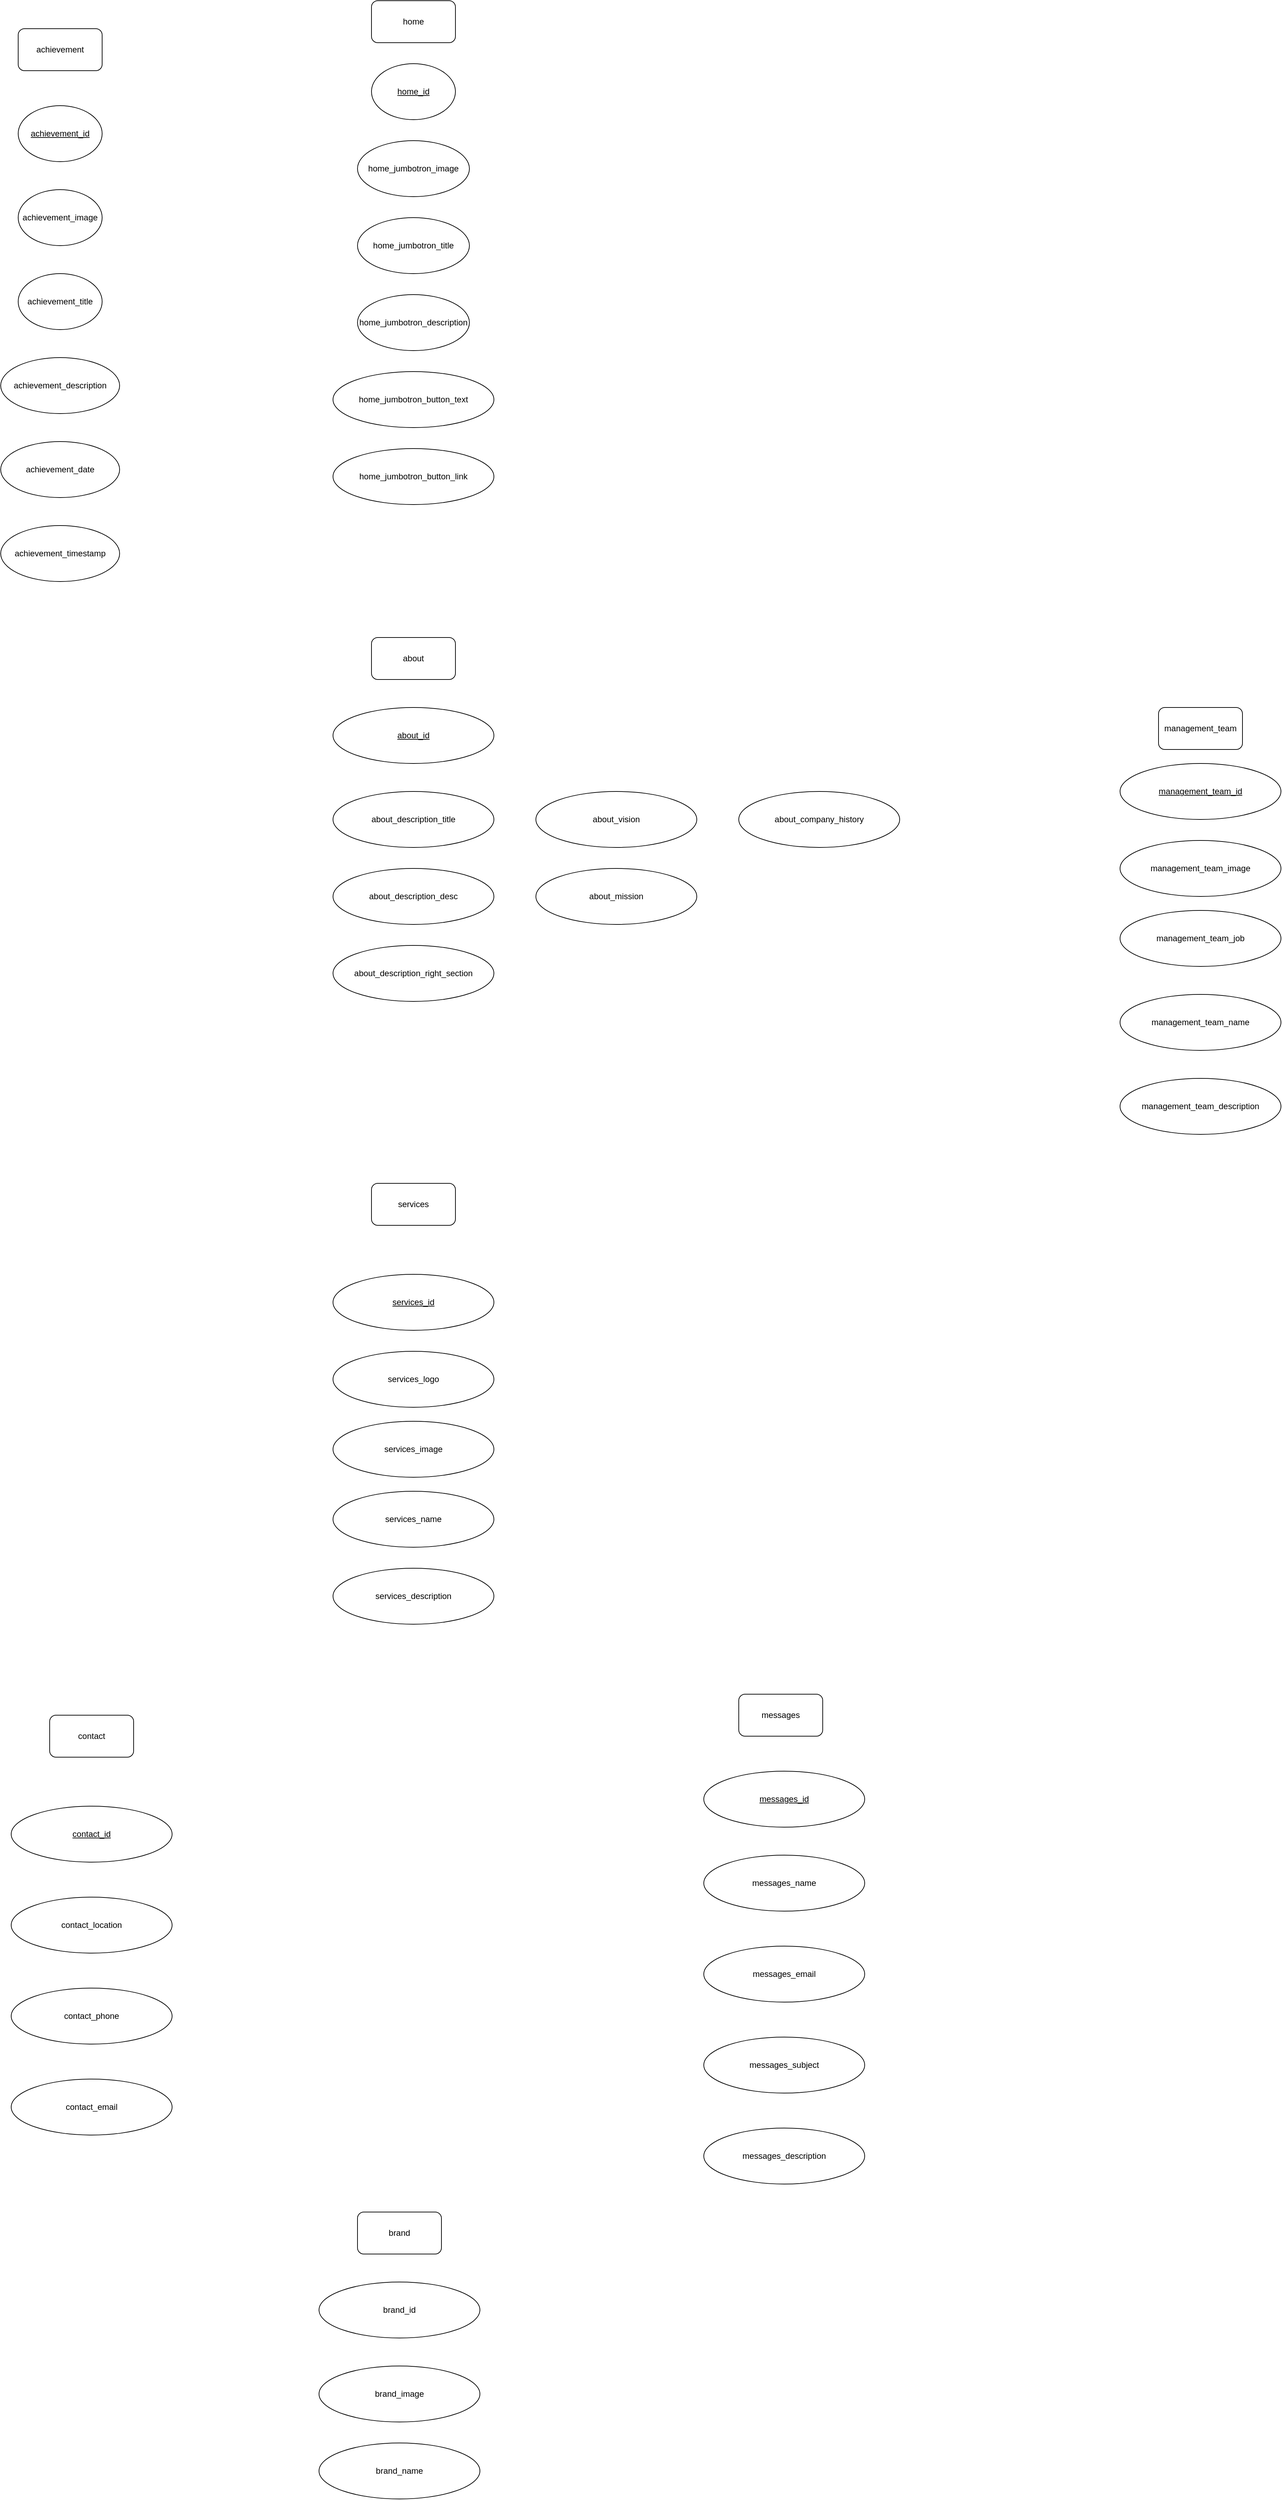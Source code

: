 <mxfile>
    <diagram id="ujuErICfZpqxu999DgB2" name="Page-1">
        <mxGraphModel dx="2140" dy="649" grid="1" gridSize="10" guides="1" tooltips="1" connect="1" arrows="1" fold="1" page="0" pageScale="1" pageWidth="850" pageHeight="1100" background="#ffffff" math="0" shadow="0">
            <root>
                <mxCell id="0"/>
                <mxCell id="1" parent="0"/>
                <mxCell id="3" value="home" style="rounded=1;whiteSpace=wrap;html=1;" parent="1" vertex="1">
                    <mxGeometry x="-325" y="170" width="120" height="60" as="geometry"/>
                </mxCell>
                <mxCell id="4" value="&lt;u&gt;home_id&lt;/u&gt;" style="ellipse;whiteSpace=wrap;html=1;" parent="1" vertex="1">
                    <mxGeometry x="-325" y="260" width="120" height="80" as="geometry"/>
                </mxCell>
                <mxCell id="6" value="home_jumbotron_image" style="ellipse;whiteSpace=wrap;html=1;" parent="1" vertex="1">
                    <mxGeometry x="-345" y="370" width="160" height="80" as="geometry"/>
                </mxCell>
                <mxCell id="8" value="home_jumbotron_title" style="ellipse;whiteSpace=wrap;html=1;" parent="1" vertex="1">
                    <mxGeometry x="-345" y="480" width="160" height="80" as="geometry"/>
                </mxCell>
                <mxCell id="9" value="home_jumbotron_description" style="ellipse;whiteSpace=wrap;html=1;" parent="1" vertex="1">
                    <mxGeometry x="-345" y="590" width="160" height="80" as="geometry"/>
                </mxCell>
                <mxCell id="10" value="home_jumbotron_button_link" style="ellipse;whiteSpace=wrap;html=1;" parent="1" vertex="1">
                    <mxGeometry x="-380" y="810" width="230" height="80" as="geometry"/>
                </mxCell>
                <mxCell id="11" value="home_jumbotron_button_text" style="ellipse;whiteSpace=wrap;html=1;" parent="1" vertex="1">
                    <mxGeometry x="-380" y="700" width="230" height="80" as="geometry"/>
                </mxCell>
                <mxCell id="18" value="brand_image" style="ellipse;whiteSpace=wrap;html=1;" parent="1" vertex="1">
                    <mxGeometry x="-400" y="3550" width="230" height="80" as="geometry"/>
                </mxCell>
                <mxCell id="19" value="brand_name" style="ellipse;whiteSpace=wrap;html=1;" parent="1" vertex="1">
                    <mxGeometry x="-400" y="3660" width="230" height="80" as="geometry"/>
                </mxCell>
                <mxCell id="23" value="achievement" style="rounded=1;whiteSpace=wrap;html=1;" parent="1" vertex="1">
                    <mxGeometry x="-830" y="210" width="120" height="60" as="geometry"/>
                </mxCell>
                <mxCell id="24" value="&lt;u&gt;achievement_id&lt;/u&gt;" style="ellipse;whiteSpace=wrap;html=1;" parent="1" vertex="1">
                    <mxGeometry x="-830" y="320" width="120" height="80" as="geometry"/>
                </mxCell>
                <mxCell id="26" value="&lt;span&gt;achievement_title&lt;/span&gt;" style="ellipse;whiteSpace=wrap;html=1;fontStyle=0" parent="1" vertex="1">
                    <mxGeometry x="-830" y="560" width="120" height="80" as="geometry"/>
                </mxCell>
                <mxCell id="27" value="&lt;span&gt;achievement_description&lt;/span&gt;" style="ellipse;whiteSpace=wrap;html=1;fontStyle=0" parent="1" vertex="1">
                    <mxGeometry x="-855" y="680" width="170" height="80" as="geometry"/>
                </mxCell>
                <mxCell id="47" value="brand" style="rounded=1;whiteSpace=wrap;html=1;" parent="1" vertex="1">
                    <mxGeometry x="-345" y="3330" width="120" height="60" as="geometry"/>
                </mxCell>
                <mxCell id="48" value="brand_id" style="ellipse;whiteSpace=wrap;html=1;" parent="1" vertex="1">
                    <mxGeometry x="-400" y="3430" width="230" height="80" as="geometry"/>
                </mxCell>
                <mxCell id="51" value="about" style="rounded=1;whiteSpace=wrap;html=1;" parent="1" vertex="1">
                    <mxGeometry x="-325" y="1080" width="120" height="60" as="geometry"/>
                </mxCell>
                <mxCell id="52" value="about_id" style="ellipse;whiteSpace=wrap;html=1;fontStyle=4" parent="1" vertex="1">
                    <mxGeometry x="-380" y="1180" width="230" height="80" as="geometry"/>
                </mxCell>
                <mxCell id="53" value="about_description_title" style="ellipse;whiteSpace=wrap;html=1;" parent="1" vertex="1">
                    <mxGeometry x="-380" y="1300" width="230" height="80" as="geometry"/>
                </mxCell>
                <mxCell id="54" value="about_description_desc" style="ellipse;whiteSpace=wrap;html=1;" parent="1" vertex="1">
                    <mxGeometry x="-380" y="1410" width="230" height="80" as="geometry"/>
                </mxCell>
                <mxCell id="55" value="about_description_right_section" style="ellipse;whiteSpace=wrap;html=1;" parent="1" vertex="1">
                    <mxGeometry x="-380" y="1520" width="230" height="80" as="geometry"/>
                </mxCell>
                <mxCell id="58" value="about_company_history" style="ellipse;whiteSpace=wrap;html=1;" parent="1" vertex="1">
                    <mxGeometry x="200" y="1300" width="230" height="80" as="geometry"/>
                </mxCell>
                <mxCell id="59" value="management_team_job" style="ellipse;whiteSpace=wrap;html=1;" parent="1" vertex="1">
                    <mxGeometry x="745" y="1470" width="230" height="80" as="geometry"/>
                </mxCell>
                <mxCell id="60" value="management_team_name" style="ellipse;whiteSpace=wrap;html=1;" parent="1" vertex="1">
                    <mxGeometry x="745" y="1590" width="230" height="80" as="geometry"/>
                </mxCell>
                <mxCell id="61" value="management_team_image" style="ellipse;whiteSpace=wrap;html=1;" parent="1" vertex="1">
                    <mxGeometry x="745" y="1370" width="230" height="80" as="geometry"/>
                </mxCell>
                <mxCell id="62" value="management_team_description" style="ellipse;whiteSpace=wrap;html=1;" parent="1" vertex="1">
                    <mxGeometry x="745" y="1710" width="230" height="80" as="geometry"/>
                </mxCell>
                <mxCell id="64" value="about_vision" style="ellipse;whiteSpace=wrap;html=1;" parent="1" vertex="1">
                    <mxGeometry x="-90" y="1300" width="230" height="80" as="geometry"/>
                </mxCell>
                <mxCell id="65" value="about_mission" style="ellipse;whiteSpace=wrap;html=1;" parent="1" vertex="1">
                    <mxGeometry x="-90" y="1410" width="230" height="80" as="geometry"/>
                </mxCell>
                <mxCell id="66" value="services" style="rounded=1;whiteSpace=wrap;html=1;" parent="1" vertex="1">
                    <mxGeometry x="-325" y="1860" width="120" height="60" as="geometry"/>
                </mxCell>
                <mxCell id="68" value="services_id" style="ellipse;whiteSpace=wrap;html=1;fontStyle=4" parent="1" vertex="1">
                    <mxGeometry x="-380" y="1990" width="230" height="80" as="geometry"/>
                </mxCell>
                <mxCell id="69" value="services_name" style="ellipse;whiteSpace=wrap;html=1;" parent="1" vertex="1">
                    <mxGeometry x="-380" y="2300" width="230" height="80" as="geometry"/>
                </mxCell>
                <mxCell id="70" value="services_description" style="ellipse;whiteSpace=wrap;html=1;" parent="1" vertex="1">
                    <mxGeometry x="-380" y="2410" width="230" height="80" as="geometry"/>
                </mxCell>
                <mxCell id="71" value="contact" style="rounded=1;whiteSpace=wrap;html=1;" parent="1" vertex="1">
                    <mxGeometry x="-785" y="2620" width="120" height="60" as="geometry"/>
                </mxCell>
                <mxCell id="72" value="contact_id" style="ellipse;whiteSpace=wrap;html=1;fontStyle=4" parent="1" vertex="1">
                    <mxGeometry x="-840" y="2750" width="230" height="80" as="geometry"/>
                </mxCell>
                <mxCell id="73" value="contact_phone" style="ellipse;whiteSpace=wrap;html=1;" parent="1" vertex="1">
                    <mxGeometry x="-840" y="3010" width="230" height="80" as="geometry"/>
                </mxCell>
                <mxCell id="74" value="contact_email" style="ellipse;whiteSpace=wrap;html=1;" parent="1" vertex="1">
                    <mxGeometry x="-840" y="3140" width="230" height="80" as="geometry"/>
                </mxCell>
                <mxCell id="75" value="contact_location" style="ellipse;whiteSpace=wrap;html=1;" parent="1" vertex="1">
                    <mxGeometry x="-840" y="2880" width="230" height="80" as="geometry"/>
                </mxCell>
                <mxCell id="76" value="messages" style="rounded=1;whiteSpace=wrap;html=1;" parent="1" vertex="1">
                    <mxGeometry x="200" y="2590" width="120" height="60" as="geometry"/>
                </mxCell>
                <mxCell id="77" value="messages_id" style="ellipse;whiteSpace=wrap;html=1;fontStyle=4" parent="1" vertex="1">
                    <mxGeometry x="150" y="2700" width="230" height="80" as="geometry"/>
                </mxCell>
                <mxCell id="78" value="messages_name" style="ellipse;whiteSpace=wrap;html=1;" parent="1" vertex="1">
                    <mxGeometry x="150" y="2820" width="230" height="80" as="geometry"/>
                </mxCell>
                <mxCell id="79" value="messages_email" style="ellipse;whiteSpace=wrap;html=1;" parent="1" vertex="1">
                    <mxGeometry x="150" y="2950" width="230" height="80" as="geometry"/>
                </mxCell>
                <mxCell id="80" value="messages_subject" style="ellipse;whiteSpace=wrap;html=1;" parent="1" vertex="1">
                    <mxGeometry x="150" y="3080" width="230" height="80" as="geometry"/>
                </mxCell>
                <mxCell id="81" value="messages_description" style="ellipse;whiteSpace=wrap;html=1;" parent="1" vertex="1">
                    <mxGeometry x="150" y="3210" width="230" height="80" as="geometry"/>
                </mxCell>
                <mxCell id="82" value="services_image" style="ellipse;whiteSpace=wrap;html=1;" parent="1" vertex="1">
                    <mxGeometry x="-380" y="2200" width="230" height="80" as="geometry"/>
                </mxCell>
                <mxCell id="83" value="services_logo" style="ellipse;whiteSpace=wrap;html=1;" parent="1" vertex="1">
                    <mxGeometry x="-380" y="2100" width="230" height="80" as="geometry"/>
                </mxCell>
                <mxCell id="84" value="management_team" style="rounded=1;whiteSpace=wrap;html=1;" parent="1" vertex="1">
                    <mxGeometry x="800" y="1180" width="120" height="60" as="geometry"/>
                </mxCell>
                <mxCell id="85" value="management_team_id" style="ellipse;whiteSpace=wrap;html=1;fontStyle=4" parent="1" vertex="1">
                    <mxGeometry x="745" y="1260" width="230" height="80" as="geometry"/>
                </mxCell>
                <mxCell id="86" value="&lt;span&gt;achievement_image&lt;/span&gt;" style="ellipse;whiteSpace=wrap;html=1;fontStyle=0" parent="1" vertex="1">
                    <mxGeometry x="-830" y="440" width="120" height="80" as="geometry"/>
                </mxCell>
                <mxCell id="87" value="&lt;span&gt;achievement_date&lt;/span&gt;" style="ellipse;whiteSpace=wrap;html=1;fontStyle=0" parent="1" vertex="1">
                    <mxGeometry x="-855" y="800" width="170" height="80" as="geometry"/>
                </mxCell>
                <mxCell id="88" value="&lt;span&gt;achievement_timestamp&lt;/span&gt;" style="ellipse;whiteSpace=wrap;html=1;fontStyle=0" vertex="1" parent="1">
                    <mxGeometry x="-855" y="920" width="170" height="80" as="geometry"/>
                </mxCell>
            </root>
        </mxGraphModel>
    </diagram>
</mxfile>
